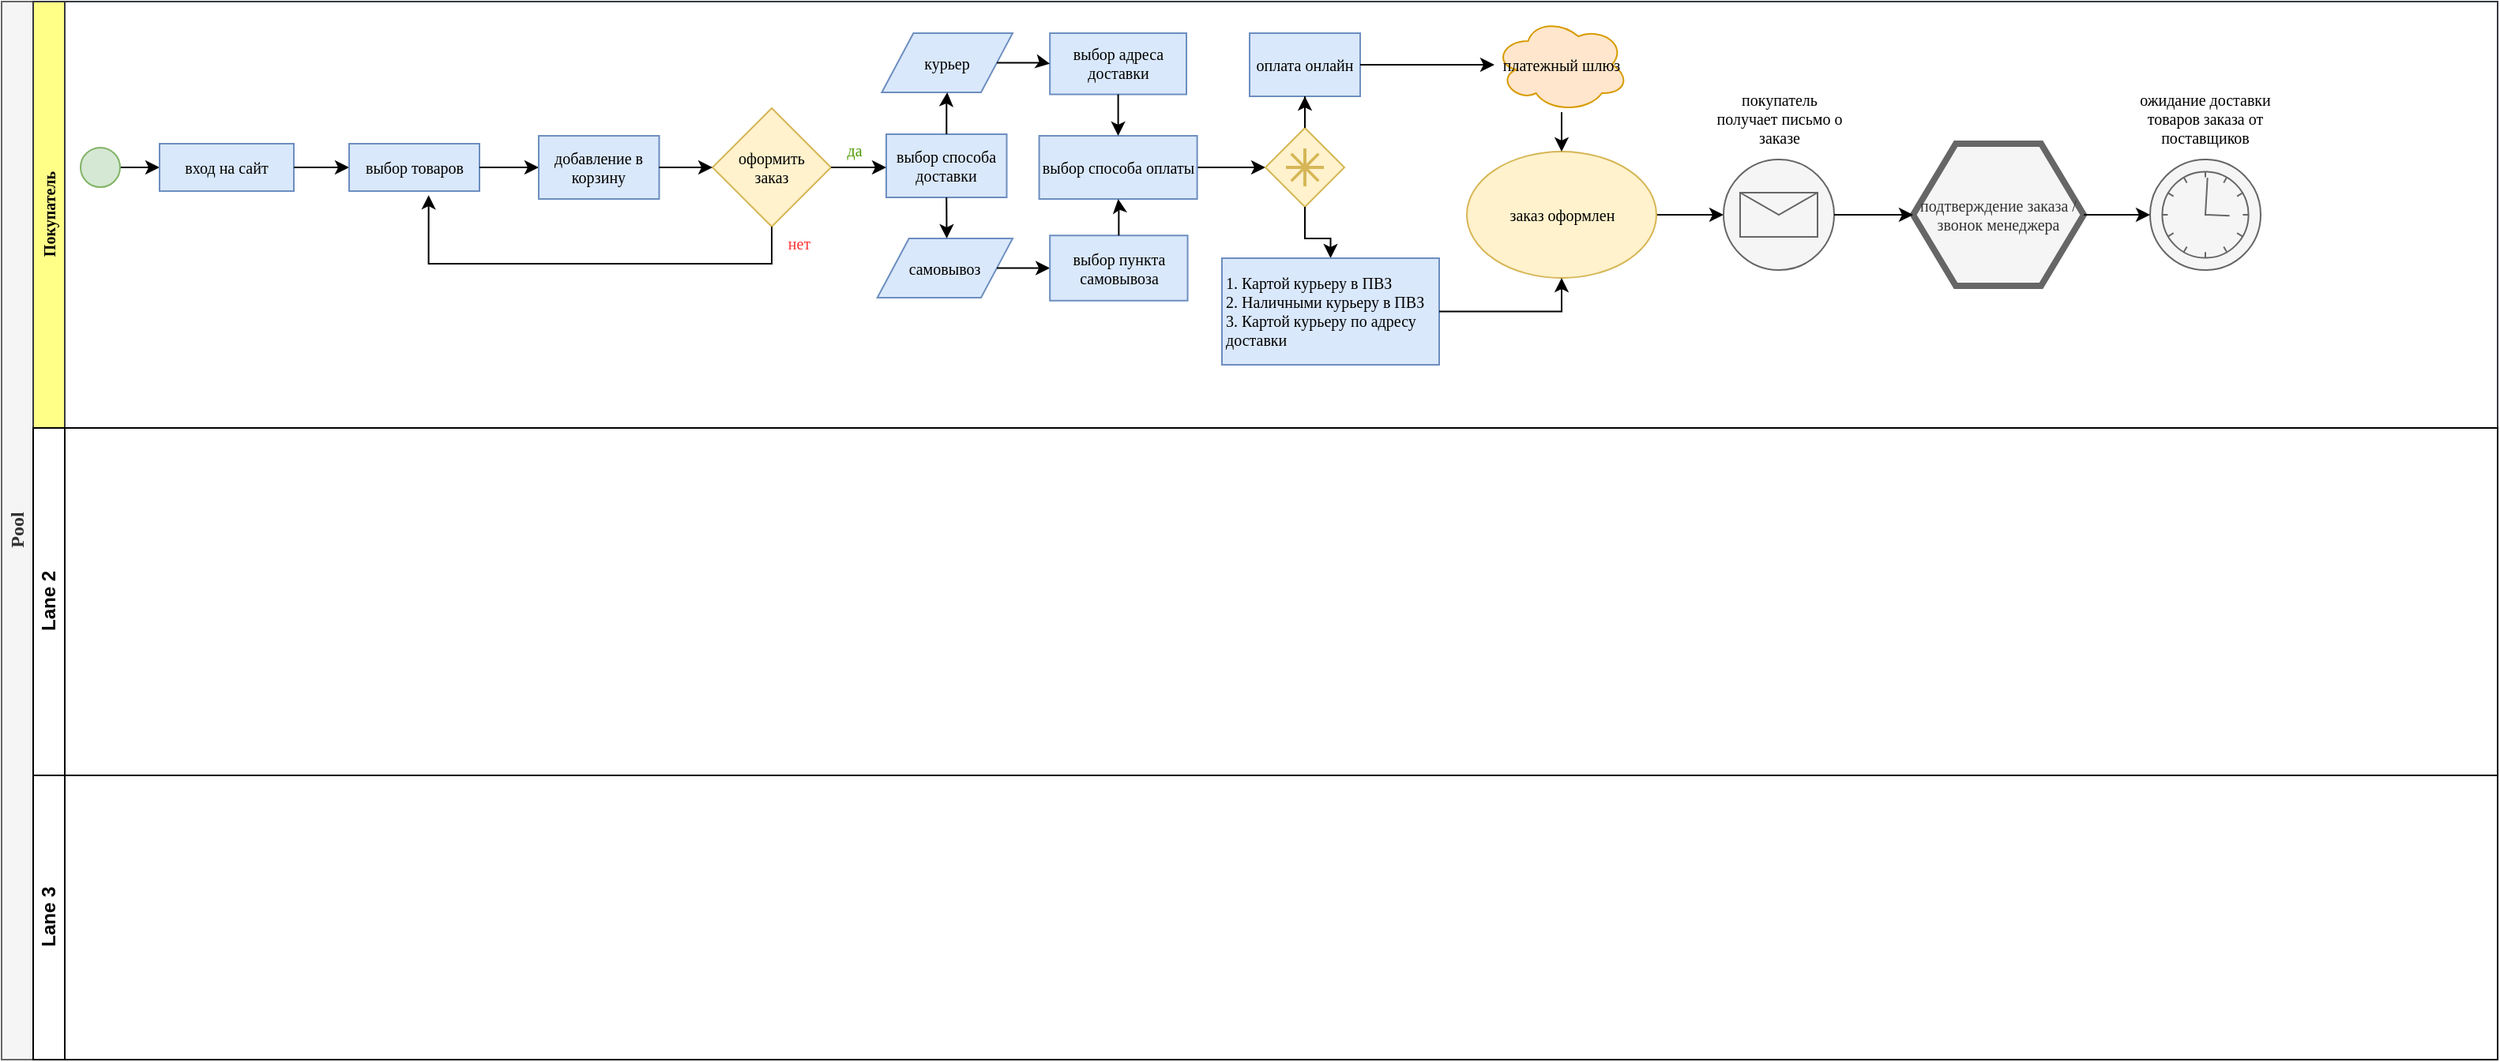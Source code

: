 <mxfile version="13.8.1" type="github">
  <diagram id="1AejBqL6ECNuIyLKILXS" name="Page-1">
    <mxGraphModel dx="953" dy="574" grid="1" gridSize="10" guides="1" tooltips="1" connect="1" arrows="1" fold="1" page="1" pageScale="1" pageWidth="827" pageHeight="1169" math="0" shadow="0">
      <root>
        <mxCell id="0" />
        <mxCell id="1" parent="0" />
        <mxCell id="UA2QdI86vBmt_b9grovp-3" value="Pool" style="swimlane;html=1;childLayout=stackLayout;resizeParent=1;resizeParentMax=0;horizontal=0;startSize=20;horizontalStack=0;fontFamily=Verdana;fillColor=#f5f5f5;strokeColor=#666666;fontColor=#333333;" parent="1" vertex="1">
          <mxGeometry x="20" y="30" width="1580" height="670" as="geometry" />
        </mxCell>
        <mxCell id="UA2QdI86vBmt_b9grovp-4" value="&lt;font face=&quot;Verdana&quot; style=&quot;font-size: 10px&quot;&gt;Покупатель&lt;/font&gt;" style="swimlane;html=1;startSize=20;horizontal=0;fillColor=#ffff88;strokeColor=#36393d;" parent="UA2QdI86vBmt_b9grovp-3" vertex="1">
          <mxGeometry x="20" width="1560" height="270" as="geometry">
            <mxRectangle x="20" width="460" height="20" as="alternateBounds" />
          </mxGeometry>
        </mxCell>
        <mxCell id="UA2QdI86vBmt_b9grovp-9" value="" style="edgeStyle=orthogonalEdgeStyle;rounded=0;orthogonalLoop=1;jettySize=auto;html=1;" parent="UA2QdI86vBmt_b9grovp-4" source="UA2QdI86vBmt_b9grovp-7" target="UA2QdI86vBmt_b9grovp-8" edge="1">
          <mxGeometry relative="1" as="geometry" />
        </mxCell>
        <mxCell id="UA2QdI86vBmt_b9grovp-41" value="оплата онлайн" style="whiteSpace=wrap;html=1;fontFamily=Verdana;fontSize=10;verticalAlign=middle;strokeColor=#6c8ebf;fillColor=#dae8fc;labelBackgroundColor=none;" parent="UA2QdI86vBmt_b9grovp-4" vertex="1">
          <mxGeometry x="770" y="20" width="70" height="40" as="geometry" />
        </mxCell>
        <mxCell id="UA2QdI86vBmt_b9grovp-26" value="курьер" style="shape=parallelogram;perimeter=parallelogramPerimeter;whiteSpace=wrap;html=1;fixedSize=1;fontFamily=Verdana;fontSize=10;strokeColor=#6c8ebf;fillColor=#dae8fc;" parent="UA2QdI86vBmt_b9grovp-4" vertex="1">
          <mxGeometry x="537.19" y="20" width="82.81" height="37.5" as="geometry" />
        </mxCell>
        <mxCell id="UA2QdI86vBmt_b9grovp-31" value="выбор адреса доставки" style="whiteSpace=wrap;html=1;fontFamily=Verdana;fontSize=10;strokeColor=#6c8ebf;fillColor=#dae8fc;" parent="UA2QdI86vBmt_b9grovp-4" vertex="1">
          <mxGeometry x="643.59" y="20" width="86.41" height="38.75" as="geometry" />
        </mxCell>
        <mxCell id="UA2QdI86vBmt_b9grovp-47" value="платежный шлюз" style="ellipse;shape=cloud;whiteSpace=wrap;html=1;fontFamily=Verdana;fontSize=10;strokeColor=#d79b00;fillColor=#ffe6cc;" parent="UA2QdI86vBmt_b9grovp-4" vertex="1">
          <mxGeometry x="925" y="10" width="85" height="60" as="geometry" />
        </mxCell>
        <mxCell id="apP3ou12JRE0uG9dQXF0-18" value="ожидание доставки товаров заказа от поставщиков" style="text;html=1;strokeColor=none;fillColor=none;align=center;verticalAlign=middle;whiteSpace=wrap;rounded=0;fontFamily=Verdana;fontSize=10;" vertex="1" parent="UA2QdI86vBmt_b9grovp-4">
          <mxGeometry x="1331.25" y="64" width="87.5" height="20" as="geometry" />
        </mxCell>
        <mxCell id="apP3ou12JRE0uG9dQXF0-12" value="покупатель получает письмо о заказе" style="text;html=1;strokeColor=none;fillColor=none;align=center;verticalAlign=middle;whiteSpace=wrap;rounded=0;fontFamily=Verdana;fontSize=10;" vertex="1" parent="UA2QdI86vBmt_b9grovp-4">
          <mxGeometry x="1062.5" y="64" width="85" height="20" as="geometry" />
        </mxCell>
        <mxCell id="UA2QdI86vBmt_b9grovp-19" value="да" style="text;html=1;align=center;verticalAlign=middle;whiteSpace=wrap;rounded=0;labelBackgroundColor=none;fontFamily=Verdana;fontSize=10;fontColor=#4D9900;" parent="UA2QdI86vBmt_b9grovp-4" vertex="1">
          <mxGeometry x="500" y="84" width="40" height="20" as="geometry" />
        </mxCell>
        <mxCell id="UA2QdI86vBmt_b9grovp-14" value="оформить&lt;br&gt;заказ" style="rhombus;whiteSpace=wrap;html=1;fontFamily=Verdana;fontSize=10;strokeColor=#d6b656;fillColor=#fff2cc;" parent="UA2QdI86vBmt_b9grovp-4" vertex="1">
          <mxGeometry x="430.01" y="67.5" width="75" height="75" as="geometry" />
        </mxCell>
        <mxCell id="UA2QdI86vBmt_b9grovp-7" value="" style="shape=mxgraph.bpmn.shape;html=1;verticalLabelPosition=bottom;labelBackgroundColor=#ffffff;verticalAlign=top;align=center;perimeter=ellipsePerimeter;outlineConnect=0;outline=standard;symbol=general;fillColor=#d5e8d4;strokeColor=#82b366;" parent="UA2QdI86vBmt_b9grovp-4" vertex="1">
          <mxGeometry x="30" y="92.5" width="25" height="25" as="geometry" />
        </mxCell>
        <mxCell id="UA2QdI86vBmt_b9grovp-8" value="вход на сайт" style="whiteSpace=wrap;html=1;verticalAlign=middle;labelBackgroundColor=none;fillColor=#dae8fc;strokeColor=#6c8ebf;fontSize=10;fontFamily=Verdana;" parent="UA2QdI86vBmt_b9grovp-4" vertex="1">
          <mxGeometry x="80" y="90" width="85" height="30" as="geometry" />
        </mxCell>
        <mxCell id="UA2QdI86vBmt_b9grovp-11" value="" style="edgeStyle=orthogonalEdgeStyle;rounded=0;orthogonalLoop=1;jettySize=auto;html=1;fontFamily=Verdana;fontSize=10;" parent="UA2QdI86vBmt_b9grovp-4" source="UA2QdI86vBmt_b9grovp-8" target="UA2QdI86vBmt_b9grovp-10" edge="1">
          <mxGeometry relative="1" as="geometry" />
        </mxCell>
        <mxCell id="UA2QdI86vBmt_b9grovp-10" value="выбор товаров" style="whiteSpace=wrap;html=1;fontFamily=Verdana;fontSize=10;verticalAlign=middle;strokeColor=#6c8ebf;fillColor=#dae8fc;labelBackgroundColor=none;" parent="UA2QdI86vBmt_b9grovp-4" vertex="1">
          <mxGeometry x="200" y="90" width="82.5" height="30" as="geometry" />
        </mxCell>
        <mxCell id="UA2QdI86vBmt_b9grovp-13" value="" style="edgeStyle=orthogonalEdgeStyle;rounded=0;orthogonalLoop=1;jettySize=auto;html=1;fontFamily=Verdana;fontSize=10;" parent="UA2QdI86vBmt_b9grovp-4" source="UA2QdI86vBmt_b9grovp-10" target="UA2QdI86vBmt_b9grovp-12" edge="1">
          <mxGeometry relative="1" as="geometry" />
        </mxCell>
        <mxCell id="UA2QdI86vBmt_b9grovp-12" value="добавление в корзину" style="whiteSpace=wrap;html=1;fontFamily=Verdana;fontSize=10;strokeColor=#6c8ebf;fillColor=#dae8fc;" parent="UA2QdI86vBmt_b9grovp-4" vertex="1">
          <mxGeometry x="320" y="85" width="76.25" height="40" as="geometry" />
        </mxCell>
        <mxCell id="UA2QdI86vBmt_b9grovp-15" value="" style="edgeStyle=orthogonalEdgeStyle;rounded=0;orthogonalLoop=1;jettySize=auto;html=1;fontFamily=Verdana;fontSize=10;" parent="UA2QdI86vBmt_b9grovp-4" source="UA2QdI86vBmt_b9grovp-12" target="UA2QdI86vBmt_b9grovp-14" edge="1">
          <mxGeometry relative="1" as="geometry" />
        </mxCell>
        <mxCell id="UA2QdI86vBmt_b9grovp-16" style="edgeStyle=orthogonalEdgeStyle;rounded=0;orthogonalLoop=1;jettySize=auto;html=1;fontFamily=Verdana;fontSize=10;entryX=0.61;entryY=1.086;entryDx=0;entryDy=0;entryPerimeter=0;" parent="UA2QdI86vBmt_b9grovp-4" source="UA2QdI86vBmt_b9grovp-14" target="UA2QdI86vBmt_b9grovp-10" edge="1">
          <mxGeometry relative="1" as="geometry">
            <mxPoint x="430" y="190" as="targetPoint" />
            <Array as="points">
              <mxPoint x="467" y="166" />
              <mxPoint x="250" y="166" />
            </Array>
          </mxGeometry>
        </mxCell>
        <mxCell id="UA2QdI86vBmt_b9grovp-22" value="выбор способа доставки" style="whiteSpace=wrap;html=1;fontFamily=Verdana;fontSize=10;strokeColor=#6c8ebf;fillColor=#dae8fc;" parent="UA2QdI86vBmt_b9grovp-4" vertex="1">
          <mxGeometry x="540" y="84" width="76.25" height="40" as="geometry" />
        </mxCell>
        <mxCell id="UA2QdI86vBmt_b9grovp-40" style="edgeStyle=orthogonalEdgeStyle;rounded=0;orthogonalLoop=1;jettySize=auto;html=1;exitX=1;exitY=0.5;exitDx=0;exitDy=0;entryX=0;entryY=0.5;entryDx=0;entryDy=0;fontFamily=Verdana;fontSize=10;fontColor=#4D9900;" parent="UA2QdI86vBmt_b9grovp-4" source="UA2QdI86vBmt_b9grovp-36" target="UA2QdI86vBmt_b9grovp-39" edge="1">
          <mxGeometry relative="1" as="geometry">
            <mxPoint x="746.8" y="105.005" as="sourcePoint" />
          </mxGeometry>
        </mxCell>
        <mxCell id="UA2QdI86vBmt_b9grovp-36" value="выбор способа оплаты" style="whiteSpace=wrap;html=1;fontFamily=Verdana;fontSize=10;strokeColor=#6c8ebf;fillColor=#dae8fc;" parent="UA2QdI86vBmt_b9grovp-4" vertex="1">
          <mxGeometry x="636.8" y="85" width="100" height="40.01" as="geometry" />
        </mxCell>
        <mxCell id="apP3ou12JRE0uG9dQXF0-11" style="edgeStyle=orthogonalEdgeStyle;rounded=0;orthogonalLoop=1;jettySize=auto;html=1;entryX=0;entryY=0.5;entryDx=0;entryDy=0;fontFamily=Verdana;fontSize=10;" edge="1" parent="UA2QdI86vBmt_b9grovp-4" source="apP3ou12JRE0uG9dQXF0-8" target="apP3ou12JRE0uG9dQXF0-10">
          <mxGeometry relative="1" as="geometry" />
        </mxCell>
        <mxCell id="apP3ou12JRE0uG9dQXF0-16" value="" style="shape=mxgraph.bpmn.shape;html=1;verticalLabelPosition=bottom;labelBackgroundColor=#ffffff;verticalAlign=top;align=center;perimeter=ellipsePerimeter;outlineConnect=0;outline=standard;symbol=timer;fontFamily=Verdana;fontSize=10;fillColor=#f5f5f5;strokeColor=#666666;fontColor=#333333;" vertex="1" parent="UA2QdI86vBmt_b9grovp-4">
          <mxGeometry x="1340" y="100" width="70" height="70" as="geometry" />
        </mxCell>
        <mxCell id="apP3ou12JRE0uG9dQXF0-14" value="подтверждение заказа / звонок менеджера" style="shape=hexagon;html=1;whiteSpace=wrap;perimeter=hexagonPerimeter;strokeWidth=4;rounded=0;fontFamily=Verdana;fontSize=10;fillColor=#f5f5f5;strokeColor=#666666;fontColor=#333333;" vertex="1" parent="UA2QdI86vBmt_b9grovp-4">
          <mxGeometry x="1190" y="90" width="108" height="90" as="geometry" />
        </mxCell>
        <mxCell id="apP3ou12JRE0uG9dQXF0-8" value="заказ оформлен" style="ellipse;whiteSpace=wrap;html=1;fontFamily=Verdana;fontSize=10;strokeColor=#d6b656;fillColor=#fff2cc;" vertex="1" parent="UA2QdI86vBmt_b9grovp-4">
          <mxGeometry x="907.5" y="95" width="120" height="80" as="geometry" />
        </mxCell>
        <mxCell id="apP3ou12JRE0uG9dQXF0-10" value="" style="shape=mxgraph.bpmn.shape;html=1;verticalLabelPosition=bottom;labelBackgroundColor=#ffffff;verticalAlign=top;align=center;perimeter=ellipsePerimeter;outlineConnect=0;outline=standard;symbol=message;fontFamily=Verdana;fontSize=10;fillColor=#f5f5f5;strokeColor=#666666;fontColor=#333333;" vertex="1" parent="UA2QdI86vBmt_b9grovp-4">
          <mxGeometry x="1070" y="100" width="70" height="70" as="geometry" />
        </mxCell>
        <mxCell id="UA2QdI86vBmt_b9grovp-17" value="нет" style="text;html=1;align=center;verticalAlign=middle;whiteSpace=wrap;rounded=0;labelBackgroundColor=none;fontFamily=Verdana;fontSize=10;fontColor=#FF3333;" parent="UA2QdI86vBmt_b9grovp-4" vertex="1">
          <mxGeometry x="465.01" y="142.5" width="40" height="20" as="geometry" />
        </mxCell>
        <mxCell id="UA2QdI86vBmt_b9grovp-27" value="" style="edgeStyle=orthogonalEdgeStyle;rounded=0;orthogonalLoop=1;jettySize=auto;html=1;fontFamily=Verdana;fontSize=10;fontColor=#4D9900;" parent="UA2QdI86vBmt_b9grovp-4" source="UA2QdI86vBmt_b9grovp-22" target="UA2QdI86vBmt_b9grovp-26" edge="1">
          <mxGeometry relative="1" as="geometry" />
        </mxCell>
        <mxCell id="UA2QdI86vBmt_b9grovp-28" value="самовывоз" style="shape=parallelogram;perimeter=parallelogramPerimeter;whiteSpace=wrap;html=1;fixedSize=1;fontFamily=Verdana;fontSize=10;strokeColor=#6c8ebf;fillColor=#dae8fc;" parent="UA2QdI86vBmt_b9grovp-4" vertex="1">
          <mxGeometry x="534.37" y="150" width="85.63" height="37.5" as="geometry" />
        </mxCell>
        <mxCell id="UA2QdI86vBmt_b9grovp-30" value="" style="edgeStyle=orthogonalEdgeStyle;rounded=0;orthogonalLoop=1;jettySize=auto;html=1;fontFamily=Verdana;fontSize=10;fontColor=#4D9900;" parent="UA2QdI86vBmt_b9grovp-4" source="UA2QdI86vBmt_b9grovp-28" target="UA2QdI86vBmt_b9grovp-29" edge="1">
          <mxGeometry relative="1" as="geometry" />
        </mxCell>
        <mxCell id="UA2QdI86vBmt_b9grovp-32" value="" style="edgeStyle=orthogonalEdgeStyle;rounded=0;orthogonalLoop=1;jettySize=auto;html=1;fontFamily=Verdana;fontSize=10;fontColor=#4D9900;" parent="UA2QdI86vBmt_b9grovp-4" source="UA2QdI86vBmt_b9grovp-26" target="UA2QdI86vBmt_b9grovp-31" edge="1">
          <mxGeometry relative="1" as="geometry" />
        </mxCell>
        <mxCell id="UA2QdI86vBmt_b9grovp-29" value="выбор пункта самовывоза" style="whiteSpace=wrap;html=1;fontFamily=Verdana;fontSize=10;strokeColor=#6c8ebf;fillColor=#dae8fc;" parent="UA2QdI86vBmt_b9grovp-4" vertex="1">
          <mxGeometry x="643.59" y="148.13" width="87.18" height="41.25" as="geometry" />
        </mxCell>
        <mxCell id="UA2QdI86vBmt_b9grovp-37" value="" style="edgeStyle=orthogonalEdgeStyle;rounded=0;orthogonalLoop=1;jettySize=auto;html=1;fontFamily=Verdana;fontSize=10;fontColor=#4D9900;" parent="UA2QdI86vBmt_b9grovp-4" source="UA2QdI86vBmt_b9grovp-31" target="UA2QdI86vBmt_b9grovp-36" edge="1">
          <mxGeometry relative="1" as="geometry" />
        </mxCell>
        <mxCell id="UA2QdI86vBmt_b9grovp-38" style="edgeStyle=orthogonalEdgeStyle;rounded=0;orthogonalLoop=1;jettySize=auto;html=1;exitX=0.5;exitY=0;exitDx=0;exitDy=0;fontFamily=Verdana;fontSize=10;fontColor=#4D9900;" parent="UA2QdI86vBmt_b9grovp-4" source="UA2QdI86vBmt_b9grovp-29" target="UA2QdI86vBmt_b9grovp-36" edge="1">
          <mxGeometry relative="1" as="geometry">
            <mxPoint x="687" y="124" as="targetPoint" />
            <mxPoint x="687.18" y="148.13" as="sourcePoint" />
          </mxGeometry>
        </mxCell>
        <mxCell id="UA2QdI86vBmt_b9grovp-39" value="" style="shape=mxgraph.bpmn.shape;html=1;verticalLabelPosition=bottom;labelBackgroundColor=#ffffff;verticalAlign=top;align=center;perimeter=rhombusPerimeter;background=gateway;outlineConnect=0;outline=none;symbol=complexGw;fillColor=#fff2cc;fontFamily=Verdana;fontSize=10;strokeColor=#d6b656;" parent="UA2QdI86vBmt_b9grovp-4" vertex="1">
          <mxGeometry x="780" y="80" width="50" height="50" as="geometry" />
        </mxCell>
        <mxCell id="UA2QdI86vBmt_b9grovp-42" value="" style="edgeStyle=orthogonalEdgeStyle;rounded=0;orthogonalLoop=1;jettySize=auto;html=1;fontFamily=Verdana;fontSize=10;fontColor=#4D9900;" parent="UA2QdI86vBmt_b9grovp-4" source="UA2QdI86vBmt_b9grovp-39" target="UA2QdI86vBmt_b9grovp-41" edge="1">
          <mxGeometry relative="1" as="geometry" />
        </mxCell>
        <mxCell id="UA2QdI86vBmt_b9grovp-48" value="" style="edgeStyle=orthogonalEdgeStyle;rounded=0;orthogonalLoop=1;jettySize=auto;html=1;fontFamily=Verdana;fontSize=10;fontColor=#4D9900;" parent="UA2QdI86vBmt_b9grovp-4" source="UA2QdI86vBmt_b9grovp-41" target="UA2QdI86vBmt_b9grovp-47" edge="1">
          <mxGeometry relative="1" as="geometry" />
        </mxCell>
        <mxCell id="UA2QdI86vBmt_b9grovp-44" value="" style="edgeStyle=orthogonalEdgeStyle;rounded=0;orthogonalLoop=1;jettySize=auto;html=1;fontFamily=Verdana;fontSize=10;fontColor=#4D9900;exitX=0.5;exitY=1;exitDx=0;exitDy=0;" parent="UA2QdI86vBmt_b9grovp-4" source="UA2QdI86vBmt_b9grovp-39" target="UA2QdI86vBmt_b9grovp-43" edge="1">
          <mxGeometry relative="1" as="geometry" />
        </mxCell>
        <mxCell id="UA2QdI86vBmt_b9grovp-43" value="1. Картой курьеру в ПВЗ&lt;br&gt;2. Наличными курьеру в ПВЗ&lt;br&gt;3. Картой курьеру по адресу доставки" style="whiteSpace=wrap;html=1;fontFamily=Verdana;fontSize=10;verticalAlign=middle;strokeColor=#6c8ebf;fillColor=#dae8fc;labelBackgroundColor=none;align=left;" parent="UA2QdI86vBmt_b9grovp-4" vertex="1">
          <mxGeometry x="752.5" y="162.5" width="137.5" height="67.5" as="geometry" />
        </mxCell>
        <mxCell id="apP3ou12JRE0uG9dQXF0-6" value="" style="edgeStyle=orthogonalEdgeStyle;rounded=0;orthogonalLoop=1;jettySize=auto;html=1;entryX=0.5;entryY=1;entryDx=0;entryDy=0;" edge="1" parent="UA2QdI86vBmt_b9grovp-4" source="UA2QdI86vBmt_b9grovp-43" target="apP3ou12JRE0uG9dQXF0-8">
          <mxGeometry relative="1" as="geometry">
            <mxPoint x="890" y="196.276" as="sourcePoint" />
            <mxPoint x="930" y="188.069" as="targetPoint" />
          </mxGeometry>
        </mxCell>
        <mxCell id="apP3ou12JRE0uG9dQXF0-9" value="" style="edgeStyle=orthogonalEdgeStyle;rounded=0;orthogonalLoop=1;jettySize=auto;html=1;fontFamily=Verdana;fontSize=10;" edge="1" parent="UA2QdI86vBmt_b9grovp-4" source="UA2QdI86vBmt_b9grovp-47" target="apP3ou12JRE0uG9dQXF0-8">
          <mxGeometry relative="1" as="geometry" />
        </mxCell>
        <mxCell id="apP3ou12JRE0uG9dQXF0-15" value="" style="endArrow=classic;html=1;fontFamily=Verdana;fontSize=10;exitX=1;exitY=0.5;exitDx=0;exitDy=0;entryX=0;entryY=0.5;entryDx=0;entryDy=0;" edge="1" parent="UA2QdI86vBmt_b9grovp-4" source="apP3ou12JRE0uG9dQXF0-10" target="apP3ou12JRE0uG9dQXF0-14">
          <mxGeometry width="50" height="50" relative="1" as="geometry">
            <mxPoint x="1150" y="170" as="sourcePoint" />
            <mxPoint x="1200" y="120" as="targetPoint" />
          </mxGeometry>
        </mxCell>
        <mxCell id="apP3ou12JRE0uG9dQXF0-17" value="" style="endArrow=classic;html=1;fontFamily=Verdana;fontSize=10;exitX=1;exitY=0.5;exitDx=0;exitDy=0;entryX=0;entryY=0.5;entryDx=0;entryDy=0;" edge="1" parent="UA2QdI86vBmt_b9grovp-4" source="apP3ou12JRE0uG9dQXF0-14" target="apP3ou12JRE0uG9dQXF0-16">
          <mxGeometry width="50" height="50" relative="1" as="geometry">
            <mxPoint x="1300" y="160" as="sourcePoint" />
            <mxPoint x="1350" y="110" as="targetPoint" />
          </mxGeometry>
        </mxCell>
        <mxCell id="UA2QdI86vBmt_b9grovp-5" value="Lane 2" style="swimlane;html=1;startSize=20;horizontal=0;" parent="UA2QdI86vBmt_b9grovp-3" vertex="1">
          <mxGeometry x="20" y="270" width="1560" height="220" as="geometry" />
        </mxCell>
        <mxCell id="UA2QdI86vBmt_b9grovp-6" value="Lane 3" style="swimlane;html=1;startSize=20;horizontal=0;" parent="UA2QdI86vBmt_b9grovp-3" vertex="1">
          <mxGeometry x="20" y="490" width="1560" height="180" as="geometry" />
        </mxCell>
        <mxCell id="UA2QdI86vBmt_b9grovp-18" style="edgeStyle=orthogonalEdgeStyle;rounded=0;orthogonalLoop=1;jettySize=auto;html=1;exitX=1;exitY=0.5;exitDx=0;exitDy=0;fontFamily=Verdana;fontSize=10;fontColor=#FF3333;" parent="1" source="UA2QdI86vBmt_b9grovp-14" edge="1">
          <mxGeometry relative="1" as="geometry">
            <mxPoint x="580" y="135" as="targetPoint" />
          </mxGeometry>
        </mxCell>
        <mxCell id="UA2QdI86vBmt_b9grovp-25" style="edgeStyle=orthogonalEdgeStyle;rounded=0;orthogonalLoop=1;jettySize=auto;html=1;exitX=0.5;exitY=1;exitDx=0;exitDy=0;fontFamily=Verdana;fontSize=10;fontColor=#4D9900;" parent="1" source="UA2QdI86vBmt_b9grovp-22" edge="1">
          <mxGeometry relative="1" as="geometry">
            <mxPoint x="618.286" y="180" as="targetPoint" />
          </mxGeometry>
        </mxCell>
      </root>
    </mxGraphModel>
  </diagram>
</mxfile>
